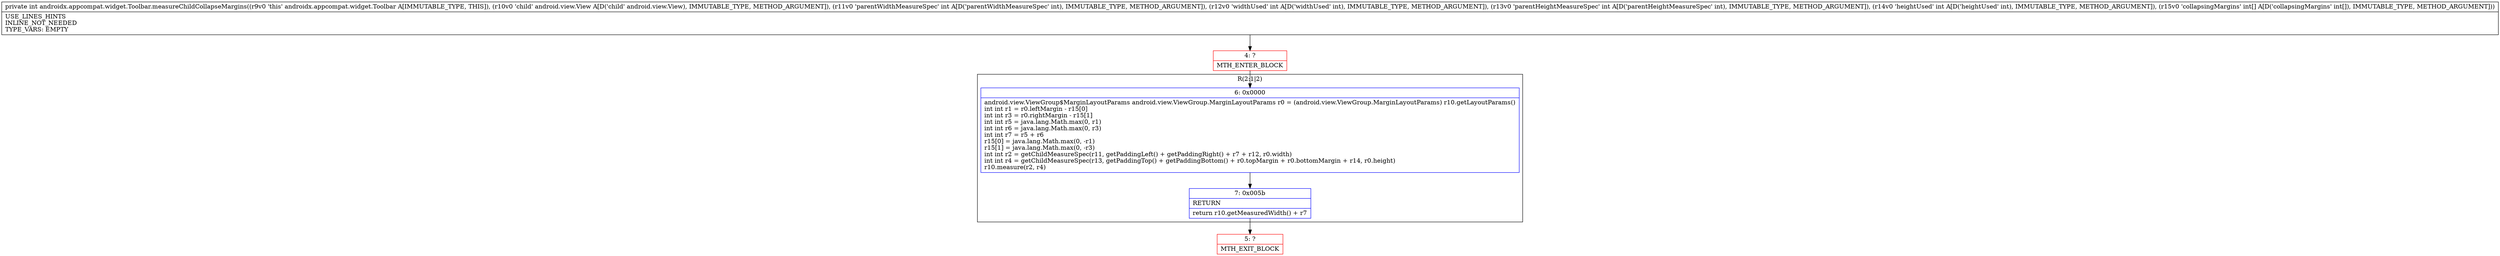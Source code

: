 digraph "CFG forandroidx.appcompat.widget.Toolbar.measureChildCollapseMargins(Landroid\/view\/View;IIII[I)I" {
subgraph cluster_Region_877353354 {
label = "R(2:1|2)";
node [shape=record,color=blue];
Node_6 [shape=record,label="{6\:\ 0x0000|android.view.ViewGroup$MarginLayoutParams android.view.ViewGroup.MarginLayoutParams r0 = (android.view.ViewGroup.MarginLayoutParams) r10.getLayoutParams()\lint int r1 = r0.leftMargin \- r15[0]\lint int r3 = r0.rightMargin \- r15[1]\lint int r5 = java.lang.Math.max(0, r1)\lint int r6 = java.lang.Math.max(0, r3)\lint int r7 = r5 + r6\lr15[0] = java.lang.Math.max(0, \-r1)\lr15[1] = java.lang.Math.max(0, \-r3)\lint int r2 = getChildMeasureSpec(r11, getPaddingLeft() + getPaddingRight() + r7 + r12, r0.width)\lint int r4 = getChildMeasureSpec(r13, getPaddingTop() + getPaddingBottom() + r0.topMargin + r0.bottomMargin + r14, r0.height)\lr10.measure(r2, r4)\l}"];
Node_7 [shape=record,label="{7\:\ 0x005b|RETURN\l|return r10.getMeasuredWidth() + r7\l}"];
}
Node_4 [shape=record,color=red,label="{4\:\ ?|MTH_ENTER_BLOCK\l}"];
Node_5 [shape=record,color=red,label="{5\:\ ?|MTH_EXIT_BLOCK\l}"];
MethodNode[shape=record,label="{private int androidx.appcompat.widget.Toolbar.measureChildCollapseMargins((r9v0 'this' androidx.appcompat.widget.Toolbar A[IMMUTABLE_TYPE, THIS]), (r10v0 'child' android.view.View A[D('child' android.view.View), IMMUTABLE_TYPE, METHOD_ARGUMENT]), (r11v0 'parentWidthMeasureSpec' int A[D('parentWidthMeasureSpec' int), IMMUTABLE_TYPE, METHOD_ARGUMENT]), (r12v0 'widthUsed' int A[D('widthUsed' int), IMMUTABLE_TYPE, METHOD_ARGUMENT]), (r13v0 'parentHeightMeasureSpec' int A[D('parentHeightMeasureSpec' int), IMMUTABLE_TYPE, METHOD_ARGUMENT]), (r14v0 'heightUsed' int A[D('heightUsed' int), IMMUTABLE_TYPE, METHOD_ARGUMENT]), (r15v0 'collapsingMargins' int[] A[D('collapsingMargins' int[]), IMMUTABLE_TYPE, METHOD_ARGUMENT]))  | USE_LINES_HINTS\lINLINE_NOT_NEEDED\lTYPE_VARS: EMPTY\l}"];
MethodNode -> Node_4;Node_6 -> Node_7;
Node_7 -> Node_5;
Node_4 -> Node_6;
}

